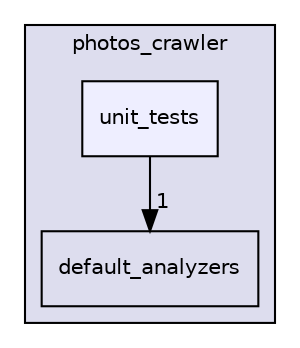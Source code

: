 digraph "src/photos_crawler/unit_tests" {
  compound=true
  node [ fontsize="10", fontname="Helvetica"];
  edge [ labelfontsize="10", labelfontname="Helvetica"];
  subgraph clusterdir_cd4256b70439b2dfe0a5064303101a2f {
    graph [ bgcolor="#ddddee", pencolor="black", label="photos_crawler" fontname="Helvetica", fontsize="10", URL="dir_cd4256b70439b2dfe0a5064303101a2f.html"]
  dir_a4daa968ded54f637a9a9549bb561c0e [shape=box label="default_analyzers" URL="dir_a4daa968ded54f637a9a9549bb561c0e.html"];
  dir_c36e4ed7edc87bcd063743fc5f10f6d8 [shape=box, label="unit_tests", style="filled", fillcolor="#eeeeff", pencolor="black", URL="dir_c36e4ed7edc87bcd063743fc5f10f6d8.html"];
  }
  dir_c36e4ed7edc87bcd063743fc5f10f6d8->dir_a4daa968ded54f637a9a9549bb561c0e [headlabel="1", labeldistance=1.5 headhref="dir_000044_000041.html"];
}
